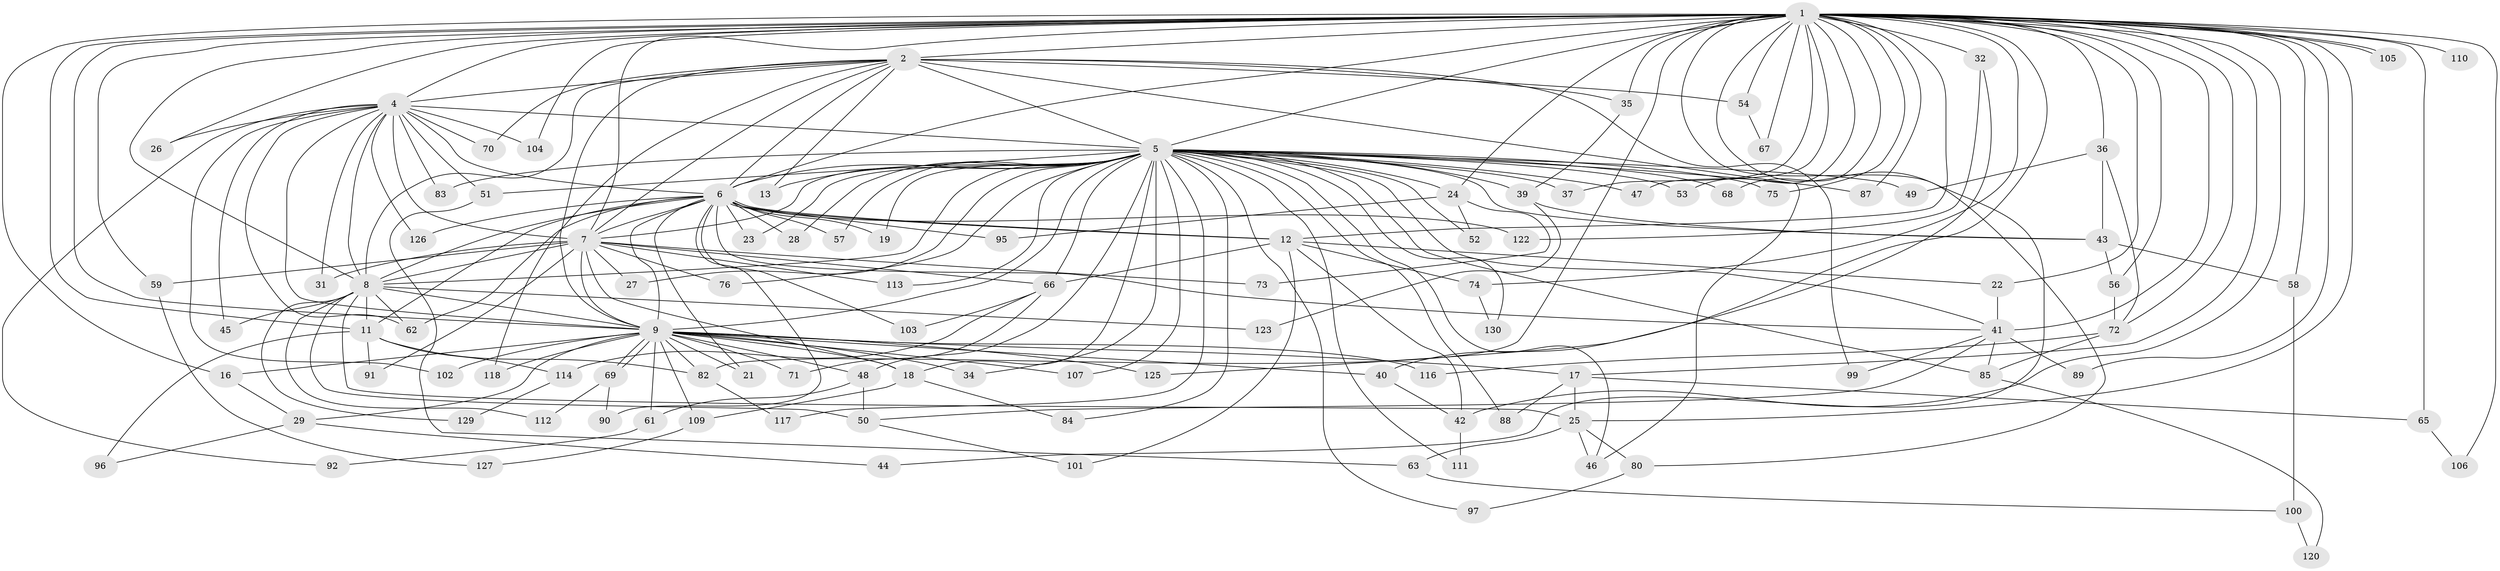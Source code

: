 // original degree distribution, {28: 0.007692307692307693, 14: 0.007692307692307693, 31: 0.007692307692307693, 21: 0.007692307692307693, 37: 0.007692307692307693, 25: 0.007692307692307693, 20: 0.015384615384615385, 17: 0.007692307692307693, 29: 0.007692307692307693, 7: 0.007692307692307693, 8: 0.015384615384615385, 2: 0.5615384615384615, 4: 0.08461538461538462, 3: 0.2, 5: 0.038461538461538464, 6: 0.015384615384615385}
// Generated by graph-tools (version 1.1) at 2025/41/03/06/25 10:41:32]
// undirected, 105 vertices, 234 edges
graph export_dot {
graph [start="1"]
  node [color=gray90,style=filled];
  1 [super="+3"];
  2 [super="+64"];
  4 [super="+20"];
  5 [super="+10"];
  6 [super="+79"];
  7 [super="+77"];
  8 [super="+14"];
  9 [super="+15"];
  11 [super="+115"];
  12 [super="+38"];
  13;
  16;
  17;
  18 [super="+30"];
  19;
  21;
  22 [super="+55"];
  23;
  24 [super="+121"];
  25 [super="+119"];
  26;
  27;
  28;
  29;
  31;
  32 [super="+33"];
  34;
  35;
  36 [super="+124"];
  37;
  39;
  40;
  41 [super="+98"];
  42 [super="+60"];
  43;
  44;
  45;
  46;
  47 [super="+78"];
  48 [super="+93"];
  49;
  50;
  51;
  52;
  53;
  54;
  56;
  57;
  58;
  59;
  61;
  62 [super="+128"];
  63;
  65;
  66 [super="+108"];
  67;
  68;
  69;
  70;
  71;
  72 [super="+81"];
  73;
  74;
  75;
  76;
  80;
  82 [super="+86"];
  83;
  84;
  85 [super="+94"];
  87;
  88;
  89;
  90;
  91;
  92;
  95;
  96;
  97;
  99;
  100;
  101;
  102;
  103;
  104;
  105;
  106;
  107;
  109;
  110;
  111;
  112;
  113;
  114;
  116;
  117;
  118;
  120;
  122;
  123;
  125;
  126;
  127;
  129;
  130;
  1 -- 2 [weight=2];
  1 -- 4 [weight=2];
  1 -- 5 [weight=4];
  1 -- 6 [weight=2];
  1 -- 7 [weight=2];
  1 -- 8 [weight=2];
  1 -- 9 [weight=2];
  1 -- 16;
  1 -- 17;
  1 -- 24;
  1 -- 32 [weight=3];
  1 -- 35;
  1 -- 36 [weight=2];
  1 -- 44;
  1 -- 54;
  1 -- 65;
  1 -- 67;
  1 -- 74;
  1 -- 80;
  1 -- 89;
  1 -- 105;
  1 -- 105;
  1 -- 110 [weight=2];
  1 -- 68;
  1 -- 75;
  1 -- 22;
  1 -- 87;
  1 -- 26;
  1 -- 37;
  1 -- 104;
  1 -- 42;
  1 -- 106;
  1 -- 47;
  1 -- 53;
  1 -- 56;
  1 -- 58;
  1 -- 59;
  1 -- 125;
  1 -- 41;
  1 -- 12;
  1 -- 72;
  1 -- 82;
  1 -- 25;
  1 -- 11;
  2 -- 4;
  2 -- 5 [weight=2];
  2 -- 6;
  2 -- 7;
  2 -- 8;
  2 -- 9;
  2 -- 13;
  2 -- 35;
  2 -- 54;
  2 -- 118;
  2 -- 70;
  2 -- 99;
  2 -- 46;
  4 -- 5 [weight=3];
  4 -- 6;
  4 -- 7;
  4 -- 8 [weight=2];
  4 -- 9;
  4 -- 26;
  4 -- 45;
  4 -- 51;
  4 -- 70;
  4 -- 83;
  4 -- 92;
  4 -- 102;
  4 -- 104;
  4 -- 126;
  4 -- 31;
  4 -- 62;
  5 -- 6 [weight=2];
  5 -- 7 [weight=3];
  5 -- 8 [weight=2];
  5 -- 9 [weight=2];
  5 -- 13;
  5 -- 19;
  5 -- 24 [weight=2];
  5 -- 37;
  5 -- 39;
  5 -- 41;
  5 -- 43;
  5 -- 48;
  5 -- 51;
  5 -- 52;
  5 -- 53;
  5 -- 57;
  5 -- 66;
  5 -- 68;
  5 -- 75;
  5 -- 83;
  5 -- 85;
  5 -- 88;
  5 -- 97;
  5 -- 107;
  5 -- 111;
  5 -- 113;
  5 -- 130;
  5 -- 18;
  5 -- 76;
  5 -- 84;
  5 -- 87;
  5 -- 23;
  5 -- 27;
  5 -- 28;
  5 -- 34;
  5 -- 46;
  5 -- 47 [weight=2];
  5 -- 49;
  5 -- 117;
  6 -- 7 [weight=2];
  6 -- 8;
  6 -- 9;
  6 -- 11;
  6 -- 12;
  6 -- 12;
  6 -- 19;
  6 -- 21;
  6 -- 23;
  6 -- 28;
  6 -- 41;
  6 -- 57;
  6 -- 62;
  6 -- 90;
  6 -- 95;
  6 -- 103;
  6 -- 122;
  6 -- 126;
  7 -- 8;
  7 -- 9;
  7 -- 18;
  7 -- 27;
  7 -- 31;
  7 -- 59;
  7 -- 73;
  7 -- 76;
  7 -- 91;
  7 -- 113;
  7 -- 66;
  8 -- 9 [weight=2];
  8 -- 11;
  8 -- 25;
  8 -- 45;
  8 -- 62;
  8 -- 112;
  8 -- 123;
  8 -- 129;
  8 -- 50;
  9 -- 16;
  9 -- 17;
  9 -- 18;
  9 -- 21;
  9 -- 29;
  9 -- 34;
  9 -- 40;
  9 -- 48;
  9 -- 61;
  9 -- 69;
  9 -- 69;
  9 -- 71;
  9 -- 82;
  9 -- 102;
  9 -- 107;
  9 -- 109;
  9 -- 116;
  9 -- 118;
  9 -- 125;
  11 -- 82;
  11 -- 91;
  11 -- 96;
  11 -- 114;
  12 -- 22;
  12 -- 42;
  12 -- 66;
  12 -- 74;
  12 -- 101;
  16 -- 29;
  17 -- 25;
  17 -- 65;
  17 -- 88;
  18 -- 109;
  18 -- 84;
  22 -- 41;
  24 -- 52;
  24 -- 73;
  24 -- 95;
  25 -- 46;
  25 -- 63;
  25 -- 80;
  29 -- 44;
  29 -- 96;
  32 -- 122;
  32 -- 40;
  35 -- 39;
  36 -- 49;
  36 -- 72;
  36 -- 43;
  39 -- 43;
  39 -- 123;
  40 -- 42;
  41 -- 50;
  41 -- 85;
  41 -- 89;
  41 -- 99;
  42 -- 111;
  43 -- 56;
  43 -- 58;
  48 -- 61;
  48 -- 50;
  50 -- 101;
  51 -- 63;
  54 -- 67;
  56 -- 72;
  58 -- 100;
  59 -- 127;
  61 -- 92;
  63 -- 100;
  65 -- 106;
  66 -- 71;
  66 -- 103;
  66 -- 114;
  69 -- 90;
  69 -- 112;
  72 -- 116;
  72 -- 85;
  74 -- 130;
  80 -- 97;
  82 -- 117;
  85 -- 120;
  100 -- 120;
  109 -- 127;
  114 -- 129;
}
